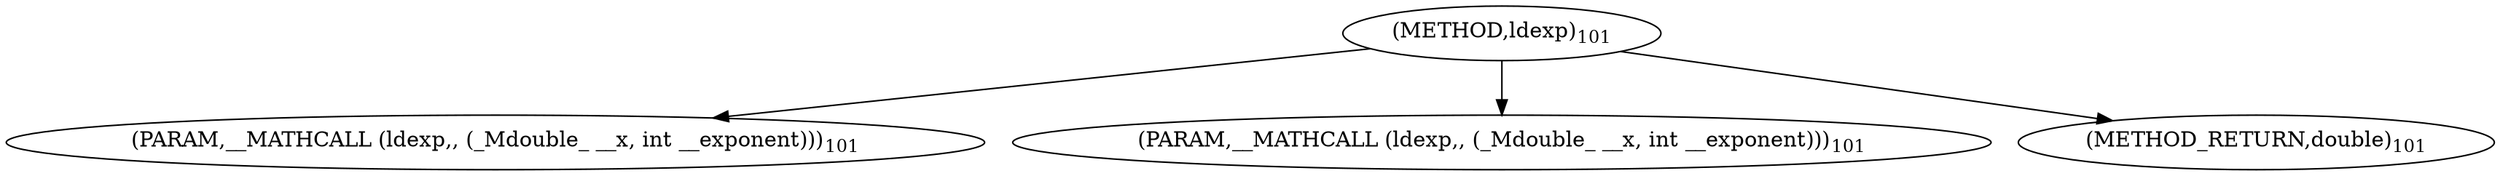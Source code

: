 digraph "ldexp" {  
"6274" [label = <(METHOD,ldexp)<SUB>101</SUB>> ]
"6275" [label = <(PARAM,__MATHCALL (ldexp,, (_Mdouble_ __x, int __exponent)))<SUB>101</SUB>> ]
"6276" [label = <(PARAM,__MATHCALL (ldexp,, (_Mdouble_ __x, int __exponent)))<SUB>101</SUB>> ]
"6277" [label = <(METHOD_RETURN,double)<SUB>101</SUB>> ]
  "6274" -> "6275" 
  "6274" -> "6276" 
  "6274" -> "6277" 
}
